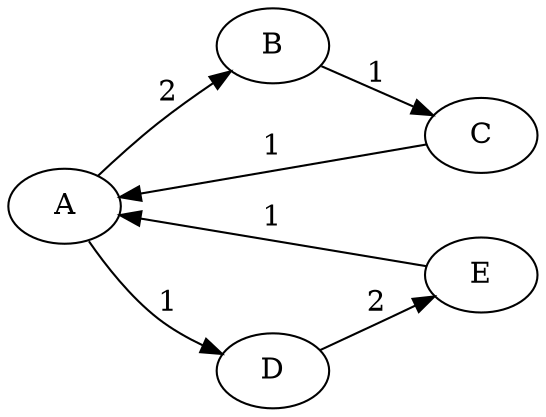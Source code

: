 strict digraph "" {
	graph [rankdir=LR];
	A -> B	[cost=2,
		label=2];
	A -> D	[cost=1,
		label=1];
	B -> C	[cost=1,
		label=1];
	C -> A	[cost=1,
		label=1];
	D -> E	[cost=2,
		label=2];
	E -> A	[cost=1,
		label=1];
}
